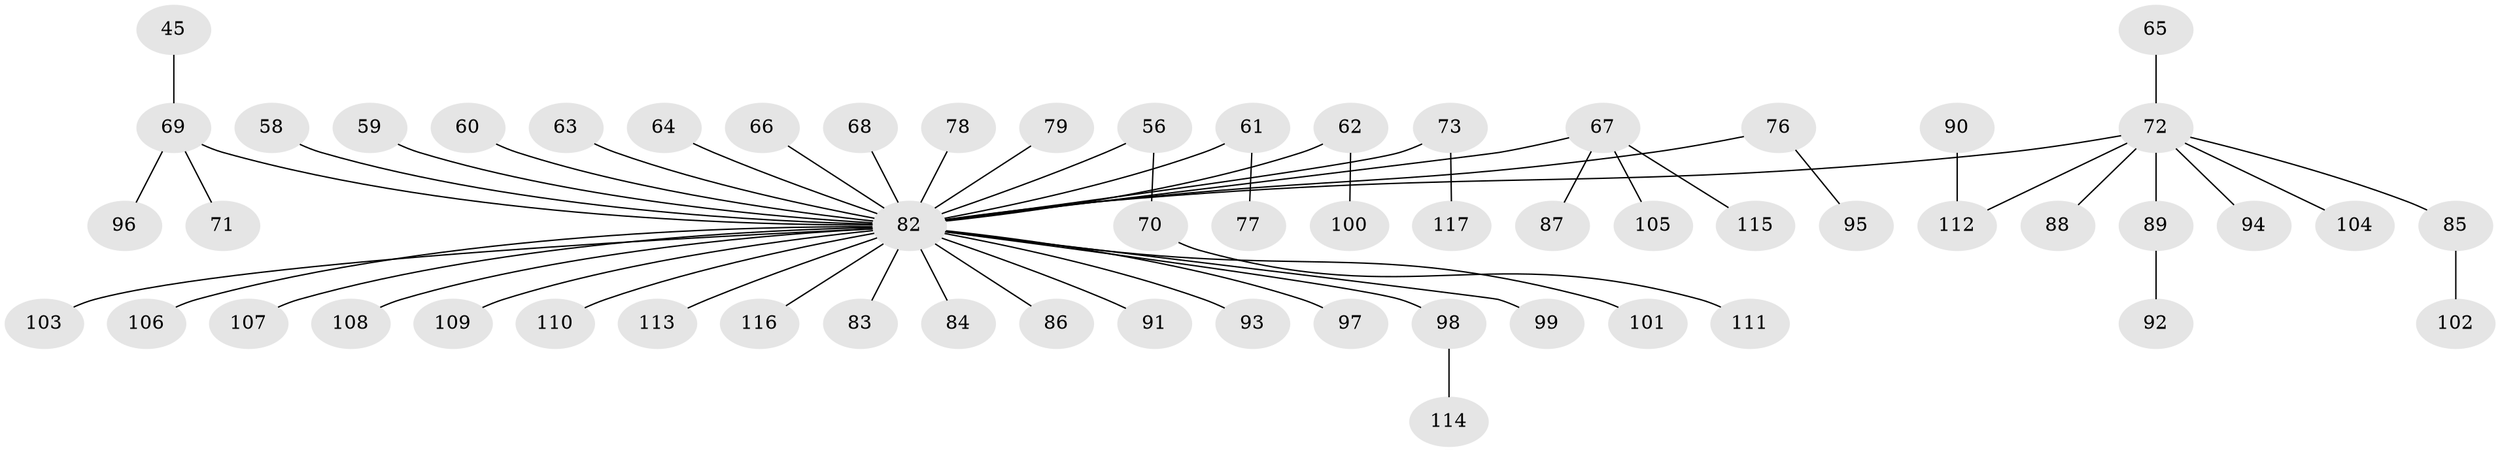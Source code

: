 // original degree distribution, {8: 0.008547008547008548, 3: 0.1282051282051282, 2: 0.19658119658119658, 4: 0.08547008547008547, 5: 0.017094017094017096, 7: 0.017094017094017096, 6: 0.008547008547008548, 1: 0.5384615384615384}
// Generated by graph-tools (version 1.1) at 2025/53/03/09/25 04:53:07]
// undirected, 58 vertices, 57 edges
graph export_dot {
graph [start="1"]
  node [color=gray90,style=filled];
  45;
  56;
  58;
  59;
  60;
  61;
  62;
  63;
  64;
  65;
  66;
  67 [super="+57"];
  68;
  69 [super="+27+40"];
  70;
  71;
  72 [super="+22+32"];
  73;
  76;
  77;
  78;
  79;
  82 [super="+25+39+75+16+46+48+30+51+80+33+36+38+41+52+53+81+50+54+44+55"];
  83;
  84;
  85 [super="+19"];
  86;
  87;
  88;
  89;
  90;
  91;
  92;
  93;
  94;
  95;
  96;
  97;
  98;
  99;
  100;
  101;
  102;
  103;
  104;
  105;
  106;
  107;
  108;
  109;
  110;
  111;
  112 [super="+24"];
  113;
  114;
  115;
  116;
  117;
  45 -- 69;
  56 -- 70;
  56 -- 82;
  58 -- 82;
  59 -- 82;
  60 -- 82;
  61 -- 77;
  61 -- 82;
  62 -- 100;
  62 -- 82;
  63 -- 82;
  64 -- 82;
  65 -- 72;
  66 -- 82;
  67 -- 82;
  67 -- 115;
  67 -- 87;
  67 -- 105;
  68 -- 82;
  69 -- 71;
  69 -- 96;
  69 -- 82;
  70 -- 111;
  72 -- 94;
  72 -- 104;
  72 -- 88;
  72 -- 85;
  72 -- 112;
  72 -- 82;
  72 -- 89;
  73 -- 117;
  73 -- 82;
  76 -- 95;
  76 -- 82;
  78 -- 82;
  79 -- 82;
  82 -- 86;
  82 -- 103;
  82 -- 106;
  82 -- 107;
  82 -- 109;
  82 -- 116;
  82 -- 83;
  82 -- 110;
  82 -- 113;
  82 -- 99;
  82 -- 84;
  82 -- 108;
  82 -- 98;
  82 -- 101;
  82 -- 93;
  82 -- 97;
  82 -- 91;
  85 -- 102;
  89 -- 92;
  90 -- 112;
  98 -- 114;
}
